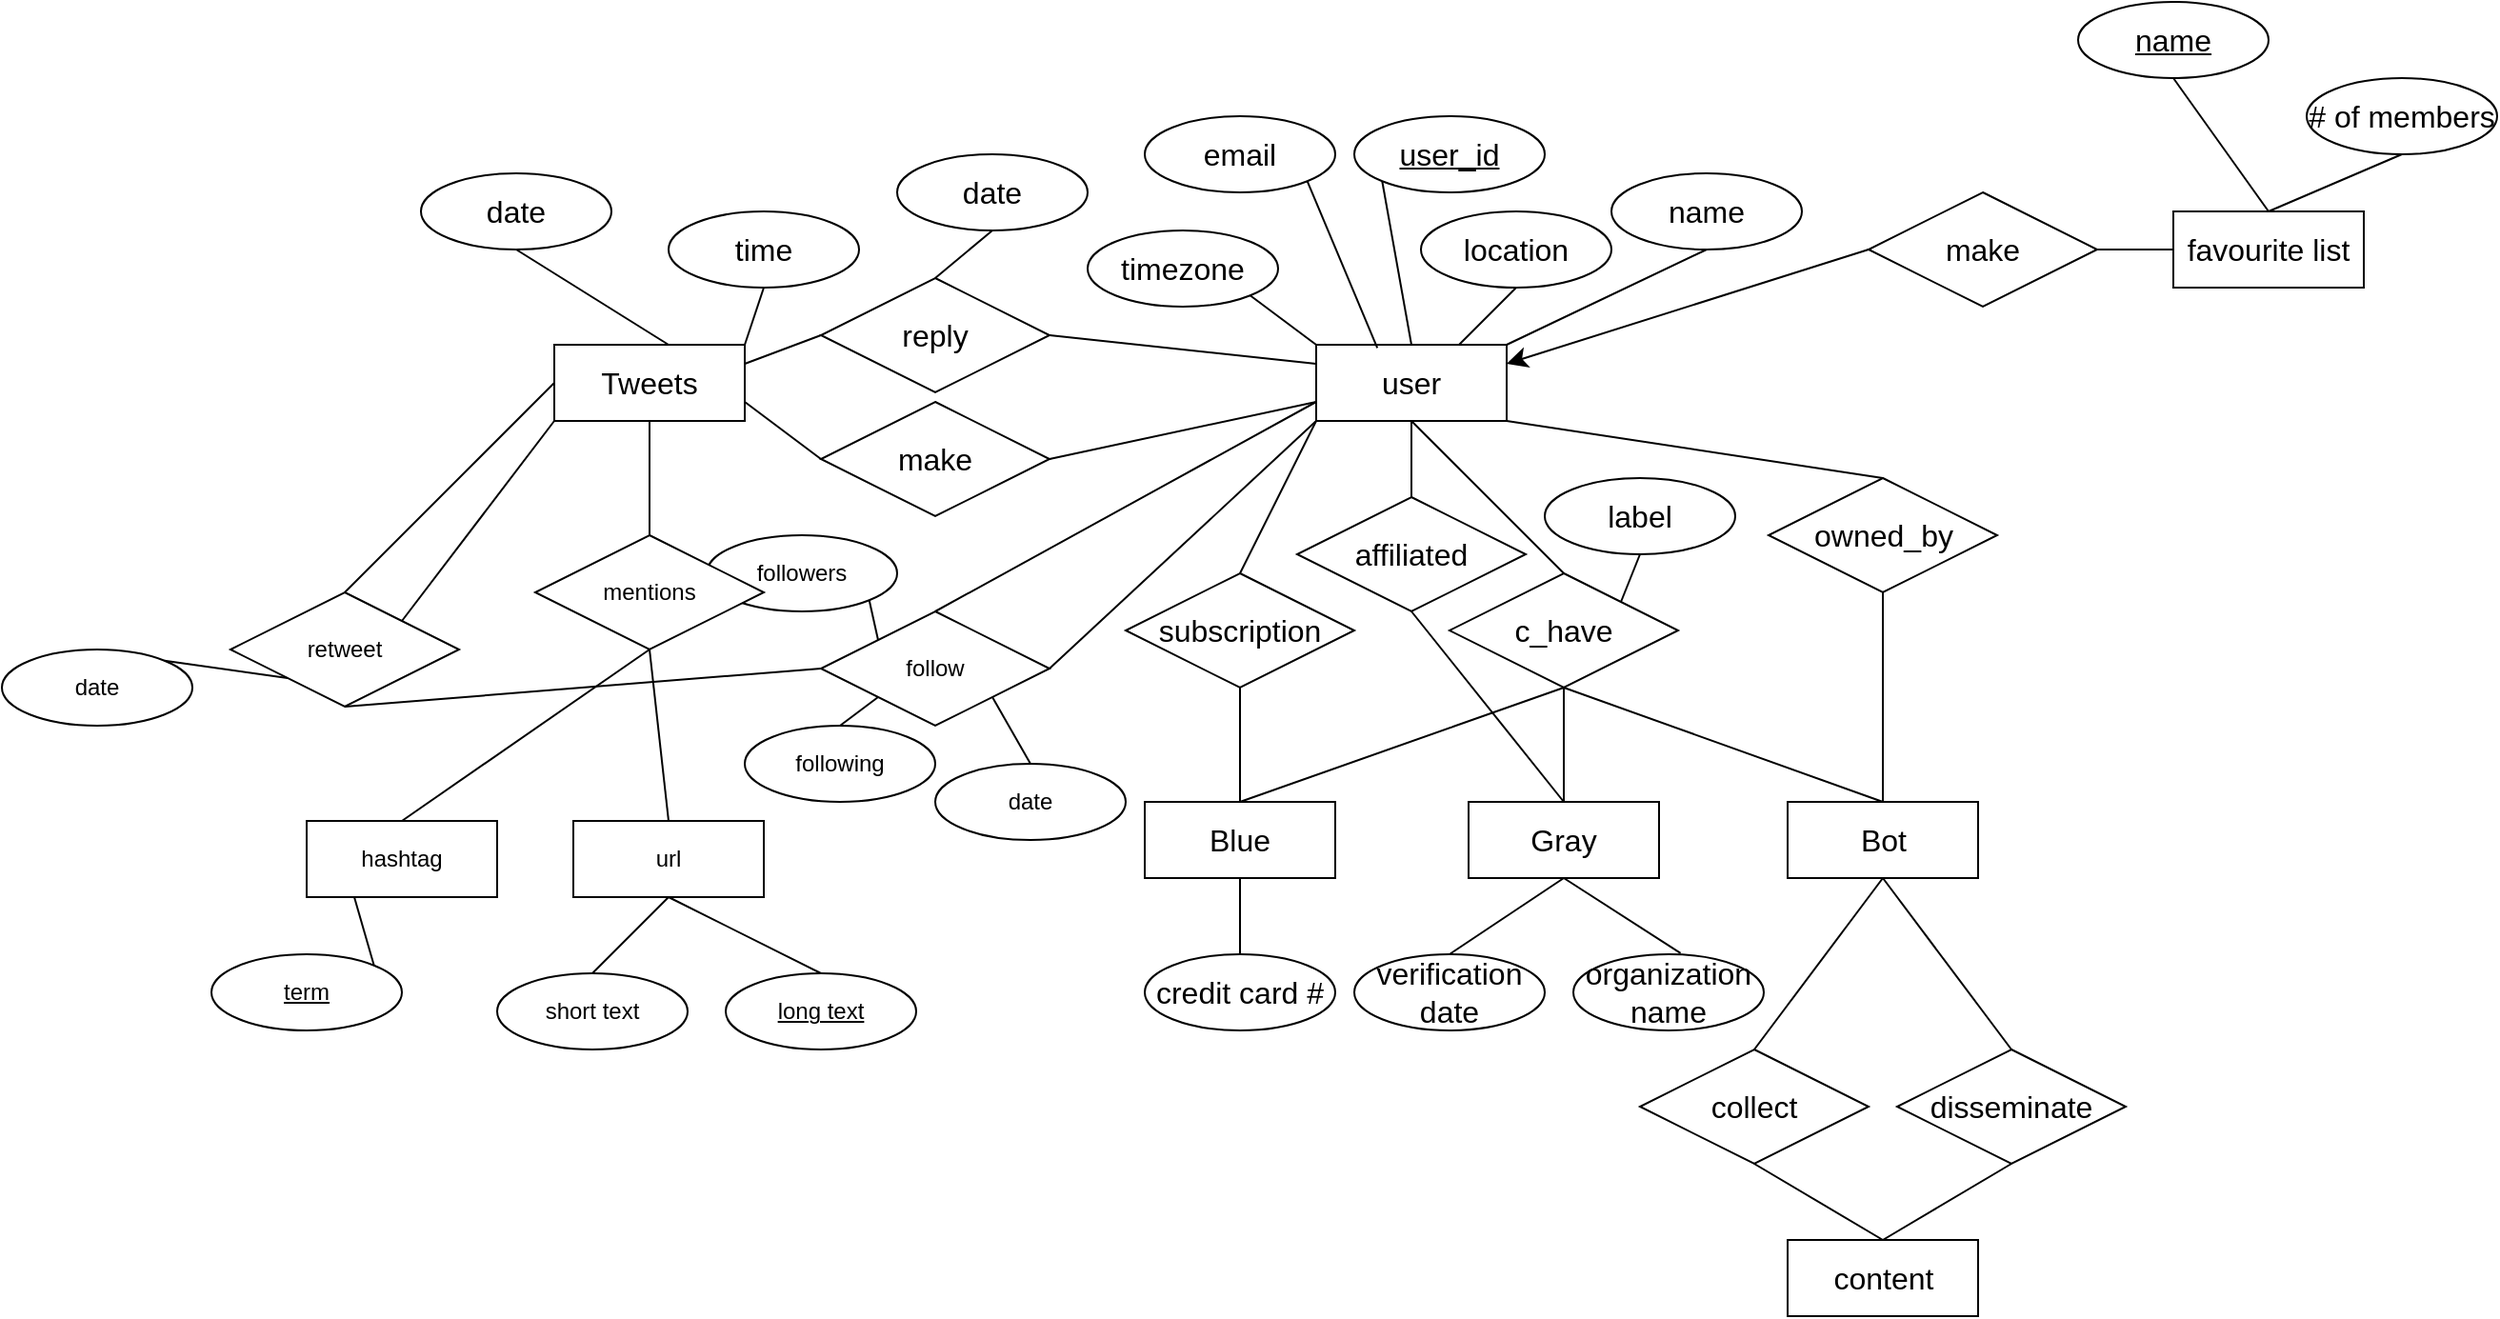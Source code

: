<mxfile version="21.7.5" type="github">
  <diagram name="Page-1" id="pDb4KdGSy0NqhrSkEqrz">
    <mxGraphModel dx="3984" dy="1980" grid="1" gridSize="10" guides="1" tooltips="1" connect="1" arrows="1" fold="1" page="1" pageScale="1" pageWidth="850" pageHeight="1100" math="0" shadow="0">
      <root>
        <mxCell id="0" />
        <mxCell id="1" parent="0" />
        <mxCell id="DwLo5q6sceBoBFdq7gC3-73" value="user" style="whiteSpace=wrap;html=1;align=center;fontSize=16;" parent="1" vertex="1">
          <mxGeometry x="-1500" y="-390" width="100" height="40" as="geometry" />
        </mxCell>
        <mxCell id="DwLo5q6sceBoBFdq7gC3-74" value="user_id" style="ellipse;whiteSpace=wrap;html=1;align=center;fontStyle=4;fontSize=16;" parent="1" vertex="1">
          <mxGeometry x="-1480" y="-510" width="100" height="40" as="geometry" />
        </mxCell>
        <mxCell id="DwLo5q6sceBoBFdq7gC3-78" value="name" style="ellipse;whiteSpace=wrap;html=1;align=center;fontSize=16;" parent="1" vertex="1">
          <mxGeometry x="-1345" y="-480" width="100" height="40" as="geometry" />
        </mxCell>
        <mxCell id="DwLo5q6sceBoBFdq7gC3-80" value="location" style="ellipse;whiteSpace=wrap;html=1;align=center;fontSize=16;" parent="1" vertex="1">
          <mxGeometry x="-1445" y="-460" width="100" height="40" as="geometry" />
        </mxCell>
        <mxCell id="DwLo5q6sceBoBFdq7gC3-82" value="email" style="ellipse;whiteSpace=wrap;html=1;align=center;fontSize=16;" parent="1" vertex="1">
          <mxGeometry x="-1590" y="-510" width="100" height="40" as="geometry" />
        </mxCell>
        <mxCell id="DwLo5q6sceBoBFdq7gC3-84" value="timezone" style="ellipse;whiteSpace=wrap;html=1;align=center;fontSize=16;" parent="1" vertex="1">
          <mxGeometry x="-1620" y="-450" width="100" height="40" as="geometry" />
        </mxCell>
        <mxCell id="DwLo5q6sceBoBFdq7gC3-87" value="" style="endArrow=none;html=1;rounded=0;fontSize=12;startSize=8;endSize=8;curved=1;exitX=1;exitY=1;exitDx=0;exitDy=0;entryX=0.321;entryY=0.041;entryDx=0;entryDy=0;entryPerimeter=0;" parent="1" source="DwLo5q6sceBoBFdq7gC3-82" target="DwLo5q6sceBoBFdq7gC3-73" edge="1">
          <mxGeometry width="50" height="50" relative="1" as="geometry">
            <mxPoint x="-1000" y="-590" as="sourcePoint" />
            <mxPoint x="-1470" y="-400" as="targetPoint" />
          </mxGeometry>
        </mxCell>
        <mxCell id="DwLo5q6sceBoBFdq7gC3-88" value="" style="endArrow=none;html=1;rounded=0;fontSize=12;startSize=8;endSize=8;curved=1;exitX=1;exitY=1;exitDx=0;exitDy=0;entryX=0;entryY=0;entryDx=0;entryDy=0;" parent="1" source="DwLo5q6sceBoBFdq7gC3-84" target="DwLo5q6sceBoBFdq7gC3-73" edge="1">
          <mxGeometry width="50" height="50" relative="1" as="geometry">
            <mxPoint x="-1080" y="-390" as="sourcePoint" />
            <mxPoint x="-1030" y="-440" as="targetPoint" />
          </mxGeometry>
        </mxCell>
        <mxCell id="DwLo5q6sceBoBFdq7gC3-89" value="" style="endArrow=none;html=1;rounded=0;fontSize=12;startSize=8;endSize=8;curved=1;exitX=0;exitY=1;exitDx=0;exitDy=0;entryX=0.5;entryY=0;entryDx=0;entryDy=0;" parent="1" source="DwLo5q6sceBoBFdq7gC3-74" target="DwLo5q6sceBoBFdq7gC3-73" edge="1">
          <mxGeometry width="50" height="50" relative="1" as="geometry">
            <mxPoint x="-1080" y="-390" as="sourcePoint" />
            <mxPoint x="-1030" y="-440" as="targetPoint" />
          </mxGeometry>
        </mxCell>
        <mxCell id="DwLo5q6sceBoBFdq7gC3-90" value="" style="endArrow=none;html=1;rounded=0;fontSize=12;startSize=8;endSize=8;curved=1;exitX=0.5;exitY=1;exitDx=0;exitDy=0;entryX=0.75;entryY=0;entryDx=0;entryDy=0;" parent="1" source="DwLo5q6sceBoBFdq7gC3-80" target="DwLo5q6sceBoBFdq7gC3-73" edge="1">
          <mxGeometry width="50" height="50" relative="1" as="geometry">
            <mxPoint x="-1080" y="-390" as="sourcePoint" />
            <mxPoint x="-1030" y="-440" as="targetPoint" />
          </mxGeometry>
        </mxCell>
        <mxCell id="DwLo5q6sceBoBFdq7gC3-91" value="" style="endArrow=none;html=1;rounded=0;fontSize=12;startSize=8;endSize=8;curved=1;exitX=0.5;exitY=1;exitDx=0;exitDy=0;entryX=1;entryY=0;entryDx=0;entryDy=0;" parent="1" source="DwLo5q6sceBoBFdq7gC3-78" target="DwLo5q6sceBoBFdq7gC3-73" edge="1">
          <mxGeometry width="50" height="50" relative="1" as="geometry">
            <mxPoint x="-1080" y="-390" as="sourcePoint" />
            <mxPoint x="-1030" y="-440" as="targetPoint" />
          </mxGeometry>
        </mxCell>
        <mxCell id="DwLo5q6sceBoBFdq7gC3-92" value="c_have" style="shape=rhombus;perimeter=rhombusPerimeter;whiteSpace=wrap;html=1;align=center;fontSize=16;" parent="1" vertex="1">
          <mxGeometry x="-1430" y="-270" width="120" height="60" as="geometry" />
        </mxCell>
        <mxCell id="DwLo5q6sceBoBFdq7gC3-94" value="" style="endArrow=none;html=1;rounded=0;fontSize=12;startSize=8;endSize=8;curved=1;exitX=0.5;exitY=1;exitDx=0;exitDy=0;entryX=0.5;entryY=0;entryDx=0;entryDy=0;" parent="1" source="DwLo5q6sceBoBFdq7gC3-73" target="DwLo5q6sceBoBFdq7gC3-92" edge="1">
          <mxGeometry width="50" height="50" relative="1" as="geometry">
            <mxPoint x="-1260" y="-430" as="sourcePoint" />
            <mxPoint x="-1450" y="-290" as="targetPoint" />
          </mxGeometry>
        </mxCell>
        <mxCell id="DwLo5q6sceBoBFdq7gC3-95" value="Gray" style="whiteSpace=wrap;html=1;align=center;fontSize=16;" parent="1" vertex="1">
          <mxGeometry x="-1420" y="-150" width="100" height="40" as="geometry" />
        </mxCell>
        <mxCell id="DwLo5q6sceBoBFdq7gC3-96" value="Bot" style="whiteSpace=wrap;html=1;align=center;fontSize=16;" parent="1" vertex="1">
          <mxGeometry x="-1252.5" y="-150" width="100" height="40" as="geometry" />
        </mxCell>
        <mxCell id="DwLo5q6sceBoBFdq7gC3-97" value="Blue" style="whiteSpace=wrap;html=1;align=center;fontSize=16;" parent="1" vertex="1">
          <mxGeometry x="-1590" y="-150" width="100" height="40" as="geometry" />
        </mxCell>
        <mxCell id="DwLo5q6sceBoBFdq7gC3-99" value="credit card #" style="ellipse;whiteSpace=wrap;html=1;align=center;fontSize=16;" parent="1" vertex="1">
          <mxGeometry x="-1590" y="-70" width="100" height="40" as="geometry" />
        </mxCell>
        <mxCell id="DwLo5q6sceBoBFdq7gC3-100" value="label&lt;br&gt;" style="ellipse;whiteSpace=wrap;html=1;align=center;fontSize=16;" parent="1" vertex="1">
          <mxGeometry x="-1380" y="-320" width="100" height="40" as="geometry" />
        </mxCell>
        <mxCell id="DwLo5q6sceBoBFdq7gC3-101" value="subscription&lt;br&gt;" style="shape=rhombus;perimeter=rhombusPerimeter;whiteSpace=wrap;html=1;align=center;fontSize=16;" parent="1" vertex="1">
          <mxGeometry x="-1600" y="-270" width="120" height="60" as="geometry" />
        </mxCell>
        <mxCell id="DwLo5q6sceBoBFdq7gC3-102" value="owned_by" style="shape=rhombus;perimeter=rhombusPerimeter;whiteSpace=wrap;html=1;align=center;fontSize=16;" parent="1" vertex="1">
          <mxGeometry x="-1262.5" y="-320" width="120" height="60" as="geometry" />
        </mxCell>
        <mxCell id="DwLo5q6sceBoBFdq7gC3-103" value="" style="endArrow=none;html=1;rounded=0;fontSize=12;startSize=8;endSize=8;curved=1;entryX=0;entryY=1;entryDx=0;entryDy=0;exitX=0.5;exitY=0;exitDx=0;exitDy=0;" parent="1" source="DwLo5q6sceBoBFdq7gC3-101" target="DwLo5q6sceBoBFdq7gC3-73" edge="1">
          <mxGeometry width="50" height="50" relative="1" as="geometry">
            <mxPoint x="-1400" y="-260" as="sourcePoint" />
            <mxPoint x="-1510" y="-350" as="targetPoint" />
          </mxGeometry>
        </mxCell>
        <mxCell id="DwLo5q6sceBoBFdq7gC3-104" value="" style="endArrow=none;html=1;rounded=0;fontSize=12;startSize=8;endSize=8;curved=1;entryX=1;entryY=1;entryDx=0;entryDy=0;exitX=0.5;exitY=0;exitDx=0;exitDy=0;" parent="1" source="DwLo5q6sceBoBFdq7gC3-102" target="DwLo5q6sceBoBFdq7gC3-73" edge="1">
          <mxGeometry width="50" height="50" relative="1" as="geometry">
            <mxPoint x="-1400" y="-260" as="sourcePoint" />
            <mxPoint x="-1350" y="-310" as="targetPoint" />
          </mxGeometry>
        </mxCell>
        <mxCell id="DwLo5q6sceBoBFdq7gC3-105" value="" style="endArrow=none;html=1;rounded=0;fontSize=12;startSize=8;endSize=8;curved=1;exitX=0.5;exitY=1;exitDx=0;exitDy=0;" parent="1" source="DwLo5q6sceBoBFdq7gC3-101" target="DwLo5q6sceBoBFdq7gC3-97" edge="1">
          <mxGeometry width="50" height="50" relative="1" as="geometry">
            <mxPoint x="-1400" y="-260" as="sourcePoint" />
            <mxPoint x="-1350" y="-310" as="targetPoint" />
          </mxGeometry>
        </mxCell>
        <mxCell id="DwLo5q6sceBoBFdq7gC3-106" value="" style="endArrow=none;html=1;rounded=0;fontSize=12;startSize=8;endSize=8;curved=1;entryX=0.5;entryY=1;entryDx=0;entryDy=0;exitX=0.5;exitY=0;exitDx=0;exitDy=0;" parent="1" source="DwLo5q6sceBoBFdq7gC3-97" target="DwLo5q6sceBoBFdq7gC3-92" edge="1">
          <mxGeometry width="50" height="50" relative="1" as="geometry">
            <mxPoint x="-1400" y="-260" as="sourcePoint" />
            <mxPoint x="-1350" y="-310" as="targetPoint" />
          </mxGeometry>
        </mxCell>
        <mxCell id="DwLo5q6sceBoBFdq7gC3-107" value="" style="endArrow=none;html=1;rounded=0;fontSize=12;startSize=8;endSize=8;curved=1;exitX=0.5;exitY=1;exitDx=0;exitDy=0;entryX=0.5;entryY=0;entryDx=0;entryDy=0;" parent="1" source="DwLo5q6sceBoBFdq7gC3-92" target="DwLo5q6sceBoBFdq7gC3-95" edge="1">
          <mxGeometry width="50" height="50" relative="1" as="geometry">
            <mxPoint x="-1400" y="-260" as="sourcePoint" />
            <mxPoint x="-1350" y="-310" as="targetPoint" />
          </mxGeometry>
        </mxCell>
        <mxCell id="DwLo5q6sceBoBFdq7gC3-108" value="" style="endArrow=none;html=1;rounded=0;fontSize=12;startSize=8;endSize=8;curved=1;exitX=0.5;exitY=0;exitDx=0;exitDy=0;entryX=0.5;entryY=1;entryDx=0;entryDy=0;" parent="1" source="DwLo5q6sceBoBFdq7gC3-96" target="DwLo5q6sceBoBFdq7gC3-92" edge="1">
          <mxGeometry width="50" height="50" relative="1" as="geometry">
            <mxPoint x="-1400" y="-260" as="sourcePoint" />
            <mxPoint x="-1450" y="-150" as="targetPoint" />
          </mxGeometry>
        </mxCell>
        <mxCell id="DwLo5q6sceBoBFdq7gC3-109" value="" style="endArrow=none;html=1;rounded=0;fontSize=12;startSize=8;endSize=8;curved=1;exitX=0.5;exitY=1;exitDx=0;exitDy=0;" parent="1" source="DwLo5q6sceBoBFdq7gC3-102" target="DwLo5q6sceBoBFdq7gC3-96" edge="1">
          <mxGeometry width="50" height="50" relative="1" as="geometry">
            <mxPoint x="-1400" y="-260" as="sourcePoint" />
            <mxPoint x="-1350" y="-310" as="targetPoint" />
          </mxGeometry>
        </mxCell>
        <mxCell id="DwLo5q6sceBoBFdq7gC3-110" value="" style="endArrow=none;html=1;rounded=0;fontSize=12;startSize=8;endSize=8;curved=1;exitX=0.5;exitY=0;exitDx=0;exitDy=0;entryX=0.5;entryY=1;entryDx=0;entryDy=0;" parent="1" source="DwLo5q6sceBoBFdq7gC3-99" target="DwLo5q6sceBoBFdq7gC3-97" edge="1">
          <mxGeometry width="50" height="50" relative="1" as="geometry">
            <mxPoint x="-1240" y="-100" as="sourcePoint" />
            <mxPoint x="-1620" y="-110" as="targetPoint" />
          </mxGeometry>
        </mxCell>
        <mxCell id="DwLo5q6sceBoBFdq7gC3-111" value="" style="endArrow=none;html=1;rounded=0;fontSize=12;startSize=8;endSize=8;curved=1;exitX=0.5;exitY=1;exitDx=0;exitDy=0;entryX=0.5;entryY=0;entryDx=0;entryDy=0;" parent="1" source="DwLo5q6sceBoBFdq7gC3-95" target="DwLo5q6sceBoBFdq7gC3-112" edge="1">
          <mxGeometry width="50" height="50" relative="1" as="geometry">
            <mxPoint x="-1240" y="-100" as="sourcePoint" />
            <mxPoint x="-1190" y="-150" as="targetPoint" />
          </mxGeometry>
        </mxCell>
        <mxCell id="DwLo5q6sceBoBFdq7gC3-112" value="verification date" style="ellipse;whiteSpace=wrap;html=1;align=center;fontSize=16;" parent="1" vertex="1">
          <mxGeometry x="-1480" y="-70" width="100" height="40" as="geometry" />
        </mxCell>
        <mxCell id="DwLo5q6sceBoBFdq7gC3-113" value="" style="endArrow=none;html=1;rounded=0;fontSize=12;startSize=8;endSize=8;curved=1;exitX=0.5;exitY=1;exitDx=0;exitDy=0;entryX=1;entryY=0;entryDx=0;entryDy=0;" parent="1" source="DwLo5q6sceBoBFdq7gC3-100" target="DwLo5q6sceBoBFdq7gC3-92" edge="1">
          <mxGeometry width="50" height="50" relative="1" as="geometry">
            <mxPoint x="-1180" y="-270" as="sourcePoint" />
            <mxPoint x="-1130" y="-320" as="targetPoint" />
          </mxGeometry>
        </mxCell>
        <mxCell id="DwLo5q6sceBoBFdq7gC3-114" value="affiliated" style="shape=rhombus;perimeter=rhombusPerimeter;whiteSpace=wrap;html=1;align=center;fontSize=16;" parent="1" vertex="1">
          <mxGeometry x="-1510" y="-310" width="120" height="60" as="geometry" />
        </mxCell>
        <mxCell id="DwLo5q6sceBoBFdq7gC3-115" value="" style="endArrow=none;html=1;rounded=0;fontSize=12;startSize=8;endSize=8;curved=1;entryX=0.5;entryY=1;entryDx=0;entryDy=0;exitX=0.5;exitY=0;exitDx=0;exitDy=0;" parent="1" source="DwLo5q6sceBoBFdq7gC3-114" target="DwLo5q6sceBoBFdq7gC3-73" edge="1">
          <mxGeometry width="50" height="50" relative="1" as="geometry">
            <mxPoint x="-1480" y="-290" as="sourcePoint" />
            <mxPoint x="-1430" y="-340" as="targetPoint" />
          </mxGeometry>
        </mxCell>
        <mxCell id="DwLo5q6sceBoBFdq7gC3-116" value="" style="endArrow=none;html=1;rounded=0;fontSize=12;startSize=8;endSize=8;curved=1;exitX=0.5;exitY=1;exitDx=0;exitDy=0;entryX=0.5;entryY=0;entryDx=0;entryDy=0;" parent="1" source="DwLo5q6sceBoBFdq7gC3-114" target="DwLo5q6sceBoBFdq7gC3-95" edge="1">
          <mxGeometry width="50" height="50" relative="1" as="geometry">
            <mxPoint x="-1480" y="-290" as="sourcePoint" />
            <mxPoint x="-1430" y="-340" as="targetPoint" />
          </mxGeometry>
        </mxCell>
        <mxCell id="DwLo5q6sceBoBFdq7gC3-118" value="organization name" style="ellipse;whiteSpace=wrap;html=1;align=center;fontSize=16;" parent="1" vertex="1">
          <mxGeometry x="-1365" y="-70" width="100" height="40" as="geometry" />
        </mxCell>
        <mxCell id="DwLo5q6sceBoBFdq7gC3-119" value="" style="endArrow=none;html=1;rounded=0;fontSize=12;startSize=8;endSize=8;curved=1;exitX=0.5;exitY=1;exitDx=0;exitDy=0;entryX=0.563;entryY=-0.013;entryDx=0;entryDy=0;entryPerimeter=0;" parent="1" source="DwLo5q6sceBoBFdq7gC3-95" target="DwLo5q6sceBoBFdq7gC3-118" edge="1">
          <mxGeometry width="50" height="50" relative="1" as="geometry">
            <mxPoint x="-1480" y="-290" as="sourcePoint" />
            <mxPoint x="-1430" y="-340" as="targetPoint" />
          </mxGeometry>
        </mxCell>
        <mxCell id="DwLo5q6sceBoBFdq7gC3-127" style="edgeStyle=none;curved=1;rounded=0;orthogonalLoop=1;jettySize=auto;html=1;exitX=0;exitY=0.5;exitDx=0;exitDy=0;entryX=1;entryY=0.25;entryDx=0;entryDy=0;fontSize=12;startSize=8;endSize=8;" parent="1" source="DwLo5q6sceBoBFdq7gC3-120" target="DwLo5q6sceBoBFdq7gC3-73" edge="1">
          <mxGeometry relative="1" as="geometry" />
        </mxCell>
        <mxCell id="DwLo5q6sceBoBFdq7gC3-120" value="make" style="shape=rhombus;perimeter=rhombusPerimeter;whiteSpace=wrap;html=1;align=center;fontSize=16;" parent="1" vertex="1">
          <mxGeometry x="-1210" y="-470" width="120" height="60" as="geometry" />
        </mxCell>
        <mxCell id="DwLo5q6sceBoBFdq7gC3-121" value="favourite list" style="whiteSpace=wrap;html=1;align=center;fontSize=16;" parent="1" vertex="1">
          <mxGeometry x="-1050" y="-460" width="100" height="40" as="geometry" />
        </mxCell>
        <mxCell id="DwLo5q6sceBoBFdq7gC3-124" value="name" style="ellipse;whiteSpace=wrap;html=1;align=center;fontStyle=4;fontSize=16;" parent="1" vertex="1">
          <mxGeometry x="-1100" y="-570" width="100" height="40" as="geometry" />
        </mxCell>
        <mxCell id="DwLo5q6sceBoBFdq7gC3-125" value="" style="endArrow=none;html=1;rounded=0;fontSize=12;startSize=8;endSize=8;curved=1;entryX=0.5;entryY=1;entryDx=0;entryDy=0;exitX=0.5;exitY=0;exitDx=0;exitDy=0;" parent="1" source="DwLo5q6sceBoBFdq7gC3-121" target="DwLo5q6sceBoBFdq7gC3-124" edge="1">
          <mxGeometry width="50" height="50" relative="1" as="geometry">
            <mxPoint x="-1010" y="-440" as="sourcePoint" />
            <mxPoint x="-1070" y="-350" as="targetPoint" />
          </mxGeometry>
        </mxCell>
        <mxCell id="DwLo5q6sceBoBFdq7gC3-126" value="" style="endArrow=none;html=1;rounded=0;fontSize=12;startSize=8;endSize=8;curved=1;exitX=1;exitY=0.5;exitDx=0;exitDy=0;entryX=0;entryY=0.5;entryDx=0;entryDy=0;" parent="1" source="DwLo5q6sceBoBFdq7gC3-120" target="DwLo5q6sceBoBFdq7gC3-121" edge="1">
          <mxGeometry width="50" height="50" relative="1" as="geometry">
            <mxPoint x="-1120" y="-300" as="sourcePoint" />
            <mxPoint x="-1070" y="-350" as="targetPoint" />
          </mxGeometry>
        </mxCell>
        <mxCell id="DwLo5q6sceBoBFdq7gC3-128" value="content" style="whiteSpace=wrap;html=1;align=center;fontSize=16;" parent="1" vertex="1">
          <mxGeometry x="-1252.5" y="80" width="100" height="40" as="geometry" />
        </mxCell>
        <mxCell id="DwLo5q6sceBoBFdq7gC3-129" value="collect" style="shape=rhombus;perimeter=rhombusPerimeter;whiteSpace=wrap;html=1;align=center;fontSize=16;" parent="1" vertex="1">
          <mxGeometry x="-1330" y="-20" width="120" height="60" as="geometry" />
        </mxCell>
        <mxCell id="DwLo5q6sceBoBFdq7gC3-130" value="disseminate&lt;br&gt;" style="shape=rhombus;perimeter=rhombusPerimeter;whiteSpace=wrap;html=1;align=center;fontSize=16;" parent="1" vertex="1">
          <mxGeometry x="-1195" y="-20" width="120" height="60" as="geometry" />
        </mxCell>
        <mxCell id="DwLo5q6sceBoBFdq7gC3-131" value="" style="endArrow=none;html=1;rounded=0;fontSize=12;startSize=8;endSize=8;curved=1;entryX=0.5;entryY=1;entryDx=0;entryDy=0;exitX=0.5;exitY=0;exitDx=0;exitDy=0;" parent="1" source="DwLo5q6sceBoBFdq7gC3-129" target="DwLo5q6sceBoBFdq7gC3-96" edge="1">
          <mxGeometry width="50" height="50" relative="1" as="geometry">
            <mxPoint x="-1340" y="-90" as="sourcePoint" />
            <mxPoint x="-1290" y="-140" as="targetPoint" />
          </mxGeometry>
        </mxCell>
        <mxCell id="DwLo5q6sceBoBFdq7gC3-132" value="" style="endArrow=none;html=1;rounded=0;fontSize=12;startSize=8;endSize=8;curved=1;exitX=0.5;exitY=0;exitDx=0;exitDy=0;entryX=0.5;entryY=1;entryDx=0;entryDy=0;" parent="1" source="DwLo5q6sceBoBFdq7gC3-130" target="DwLo5q6sceBoBFdq7gC3-96" edge="1">
          <mxGeometry width="50" height="50" relative="1" as="geometry">
            <mxPoint x="-1340" y="-90" as="sourcePoint" />
            <mxPoint x="-1280" y="-120" as="targetPoint" />
          </mxGeometry>
        </mxCell>
        <mxCell id="DwLo5q6sceBoBFdq7gC3-133" value="" style="endArrow=none;html=1;rounded=0;fontSize=12;startSize=8;endSize=8;curved=1;exitX=0.5;exitY=1;exitDx=0;exitDy=0;entryX=0.5;entryY=0;entryDx=0;entryDy=0;" parent="1" source="DwLo5q6sceBoBFdq7gC3-129" target="DwLo5q6sceBoBFdq7gC3-128" edge="1">
          <mxGeometry width="50" height="50" relative="1" as="geometry">
            <mxPoint x="-1345" y="40.0" as="sourcePoint" />
            <mxPoint x="-1261.04" y="51.14" as="targetPoint" />
          </mxGeometry>
        </mxCell>
        <mxCell id="DwLo5q6sceBoBFdq7gC3-134" value="" style="endArrow=none;html=1;rounded=0;fontSize=12;startSize=8;endSize=8;curved=1;entryX=0.5;entryY=1;entryDx=0;entryDy=0;exitX=0.5;exitY=0;exitDx=0;exitDy=0;" parent="1" source="DwLo5q6sceBoBFdq7gC3-128" target="DwLo5q6sceBoBFdq7gC3-130" edge="1">
          <mxGeometry width="50" height="50" relative="1" as="geometry">
            <mxPoint x="-1330" y="40" as="sourcePoint" />
            <mxPoint x="-1280" y="-10" as="targetPoint" />
          </mxGeometry>
        </mxCell>
        <mxCell id="DwLo5q6sceBoBFdq7gC3-135" value="# of members" style="ellipse;whiteSpace=wrap;html=1;align=center;fontSize=16;" parent="1" vertex="1">
          <mxGeometry x="-980" y="-530" width="100" height="40" as="geometry" />
        </mxCell>
        <mxCell id="DwLo5q6sceBoBFdq7gC3-136" value="" style="endArrow=none;html=1;rounded=0;fontSize=12;startSize=8;endSize=8;curved=1;exitX=0.5;exitY=0;exitDx=0;exitDy=0;entryX=0.5;entryY=1;entryDx=0;entryDy=0;" parent="1" source="DwLo5q6sceBoBFdq7gC3-121" target="DwLo5q6sceBoBFdq7gC3-135" edge="1">
          <mxGeometry width="50" height="50" relative="1" as="geometry">
            <mxPoint x="-940" y="-160" as="sourcePoint" />
            <mxPoint x="-890" y="-210" as="targetPoint" />
          </mxGeometry>
        </mxCell>
        <mxCell id="DwLo5q6sceBoBFdq7gC3-139" value="Tweets" style="whiteSpace=wrap;html=1;align=center;fontSize=16;" parent="1" vertex="1">
          <mxGeometry x="-1900" y="-390" width="100" height="40" as="geometry" />
        </mxCell>
        <mxCell id="DwLo5q6sceBoBFdq7gC3-142" value="reply" style="shape=rhombus;perimeter=rhombusPerimeter;whiteSpace=wrap;html=1;align=center;fontSize=16;" parent="1" vertex="1">
          <mxGeometry x="-1760" y="-425" width="120" height="60" as="geometry" />
        </mxCell>
        <mxCell id="DwLo5q6sceBoBFdq7gC3-143" value="make" style="shape=rhombus;perimeter=rhombusPerimeter;whiteSpace=wrap;html=1;align=center;fontSize=16;" parent="1" vertex="1">
          <mxGeometry x="-1760" y="-360" width="120" height="60" as="geometry" />
        </mxCell>
        <mxCell id="DwLo5q6sceBoBFdq7gC3-144" value="" style="endArrow=none;html=1;rounded=0;fontSize=12;startSize=8;endSize=8;curved=1;exitX=1;exitY=0.5;exitDx=0;exitDy=0;entryX=0;entryY=0.25;entryDx=0;entryDy=0;" parent="1" source="DwLo5q6sceBoBFdq7gC3-142" target="DwLo5q6sceBoBFdq7gC3-73" edge="1">
          <mxGeometry width="50" height="50" relative="1" as="geometry">
            <mxPoint x="-1600" y="-370" as="sourcePoint" />
            <mxPoint x="-1430" y="-330" as="targetPoint" />
          </mxGeometry>
        </mxCell>
        <mxCell id="DwLo5q6sceBoBFdq7gC3-145" value="" style="endArrow=none;html=1;rounded=0;fontSize=12;startSize=8;endSize=8;curved=1;exitX=1;exitY=0.5;exitDx=0;exitDy=0;" parent="1" source="DwLo5q6sceBoBFdq7gC3-143" edge="1">
          <mxGeometry width="50" height="50" relative="1" as="geometry">
            <mxPoint x="-1480" y="-280" as="sourcePoint" />
            <mxPoint x="-1500" y="-360" as="targetPoint" />
          </mxGeometry>
        </mxCell>
        <mxCell id="DwLo5q6sceBoBFdq7gC3-146" value="" style="endArrow=none;html=1;rounded=0;fontSize=12;startSize=8;endSize=8;curved=1;exitX=0;exitY=0.5;exitDx=0;exitDy=0;entryX=1;entryY=0.75;entryDx=0;entryDy=0;" parent="1" source="DwLo5q6sceBoBFdq7gC3-143" target="DwLo5q6sceBoBFdq7gC3-139" edge="1">
          <mxGeometry width="50" height="50" relative="1" as="geometry">
            <mxPoint x="-1480" y="-280" as="sourcePoint" />
            <mxPoint x="-1430" y="-330" as="targetPoint" />
          </mxGeometry>
        </mxCell>
        <mxCell id="DwLo5q6sceBoBFdq7gC3-147" value="" style="endArrow=none;html=1;rounded=0;fontSize=12;startSize=8;endSize=8;curved=1;exitX=0;exitY=0.5;exitDx=0;exitDy=0;entryX=1;entryY=0.25;entryDx=0;entryDy=0;" parent="1" source="DwLo5q6sceBoBFdq7gC3-142" target="DwLo5q6sceBoBFdq7gC3-139" edge="1">
          <mxGeometry width="50" height="50" relative="1" as="geometry">
            <mxPoint x="-1480" y="-280" as="sourcePoint" />
            <mxPoint x="-1430" y="-330" as="targetPoint" />
          </mxGeometry>
        </mxCell>
        <mxCell id="DwLo5q6sceBoBFdq7gC3-151" value="date" style="ellipse;whiteSpace=wrap;html=1;align=center;fontSize=16;" parent="1" vertex="1">
          <mxGeometry x="-1970" y="-480" width="100" height="40" as="geometry" />
        </mxCell>
        <mxCell id="DwLo5q6sceBoBFdq7gC3-152" value="time" style="ellipse;whiteSpace=wrap;html=1;align=center;fontSize=16;" parent="1" vertex="1">
          <mxGeometry x="-1840" y="-460" width="100" height="40" as="geometry" />
        </mxCell>
        <mxCell id="DwLo5q6sceBoBFdq7gC3-153" value="date" style="ellipse;whiteSpace=wrap;html=1;align=center;fontSize=16;" parent="1" vertex="1">
          <mxGeometry x="-1720" y="-490" width="100" height="40" as="geometry" />
        </mxCell>
        <mxCell id="DwLo5q6sceBoBFdq7gC3-154" value="" style="endArrow=none;html=1;rounded=0;fontSize=12;startSize=8;endSize=8;curved=1;exitX=0.5;exitY=0;exitDx=0;exitDy=0;entryX=0.5;entryY=1;entryDx=0;entryDy=0;" parent="1" source="DwLo5q6sceBoBFdq7gC3-142" target="DwLo5q6sceBoBFdq7gC3-153" edge="1">
          <mxGeometry width="50" height="50" relative="1" as="geometry">
            <mxPoint x="-1460" y="-270" as="sourcePoint" />
            <mxPoint x="-1410" y="-320" as="targetPoint" />
          </mxGeometry>
        </mxCell>
        <mxCell id="W3WMyxUv6TpNBprFOwlG-5" value="" style="endArrow=none;html=1;rounded=0;entryX=1;entryY=0;entryDx=0;entryDy=0;" parent="1" target="DwLo5q6sceBoBFdq7gC3-139" edge="1">
          <mxGeometry width="50" height="50" relative="1" as="geometry">
            <mxPoint x="-1790" y="-420" as="sourcePoint" />
            <mxPoint x="-1630" y="-340" as="targetPoint" />
          </mxGeometry>
        </mxCell>
        <mxCell id="W3WMyxUv6TpNBprFOwlG-6" value="" style="endArrow=none;html=1;rounded=0;entryX=0.5;entryY=1;entryDx=0;entryDy=0;" parent="1" target="DwLo5q6sceBoBFdq7gC3-151" edge="1">
          <mxGeometry width="50" height="50" relative="1" as="geometry">
            <mxPoint x="-1840" y="-390" as="sourcePoint" />
            <mxPoint x="-1630" y="-340" as="targetPoint" />
          </mxGeometry>
        </mxCell>
        <mxCell id="W3WMyxUv6TpNBprFOwlG-8" value="retweet" style="shape=rhombus;perimeter=rhombusPerimeter;whiteSpace=wrap;html=1;align=center;" parent="1" vertex="1">
          <mxGeometry x="-2070" y="-260" width="120" height="60" as="geometry" />
        </mxCell>
        <mxCell id="W3WMyxUv6TpNBprFOwlG-9" value="" style="endArrow=none;html=1;rounded=0;entryX=0;entryY=1;entryDx=0;entryDy=0;exitX=1;exitY=0;exitDx=0;exitDy=0;" parent="1" source="W3WMyxUv6TpNBprFOwlG-8" target="DwLo5q6sceBoBFdq7gC3-139" edge="1">
          <mxGeometry width="50" height="50" relative="1" as="geometry">
            <mxPoint x="-1980" y="-240" as="sourcePoint" />
            <mxPoint x="-1630" y="-340" as="targetPoint" />
          </mxGeometry>
        </mxCell>
        <mxCell id="W3WMyxUv6TpNBprFOwlG-10" value="" style="endArrow=none;html=1;rounded=0;exitX=0.5;exitY=0;exitDx=0;exitDy=0;" parent="1" source="W3WMyxUv6TpNBprFOwlG-8" edge="1">
          <mxGeometry width="50" height="50" relative="1" as="geometry">
            <mxPoint x="-1680" y="-290" as="sourcePoint" />
            <mxPoint x="-1900" y="-370" as="targetPoint" />
          </mxGeometry>
        </mxCell>
        <mxCell id="W3WMyxUv6TpNBprFOwlG-12" value="date" style="ellipse;whiteSpace=wrap;html=1;align=center;" parent="1" vertex="1">
          <mxGeometry x="-2190" y="-230" width="100" height="40" as="geometry" />
        </mxCell>
        <mxCell id="W3WMyxUv6TpNBprFOwlG-13" value="" style="endArrow=none;html=1;rounded=0;exitX=0;exitY=1;exitDx=0;exitDy=0;entryX=1;entryY=0;entryDx=0;entryDy=0;" parent="1" source="W3WMyxUv6TpNBprFOwlG-8" target="W3WMyxUv6TpNBprFOwlG-12" edge="1">
          <mxGeometry width="50" height="50" relative="1" as="geometry">
            <mxPoint x="-1680" y="-290" as="sourcePoint" />
            <mxPoint x="-1630" y="-340" as="targetPoint" />
          </mxGeometry>
        </mxCell>
        <mxCell id="W3WMyxUv6TpNBprFOwlG-16" value="" style="endArrow=none;html=1;rounded=0;exitX=0.5;exitY=1;exitDx=0;exitDy=0;entryX=1;entryY=0.5;entryDx=0;entryDy=0;" parent="1" source="DwLo5q6sceBoBFdq7gC3-139" edge="1">
          <mxGeometry width="50" height="50" relative="1" as="geometry">
            <mxPoint x="-1680" y="-290" as="sourcePoint" />
            <mxPoint x="-1850" y="-290" as="targetPoint" />
          </mxGeometry>
        </mxCell>
        <mxCell id="W3WMyxUv6TpNBprFOwlG-17" value="hashtag" style="whiteSpace=wrap;html=1;align=center;" parent="1" vertex="1">
          <mxGeometry x="-2030" y="-140" width="100" height="40" as="geometry" />
        </mxCell>
        <mxCell id="W3WMyxUv6TpNBprFOwlG-18" value="url" style="whiteSpace=wrap;html=1;align=center;" parent="1" vertex="1">
          <mxGeometry x="-1890" y="-140" width="100" height="40" as="geometry" />
        </mxCell>
        <mxCell id="W3WMyxUv6TpNBprFOwlG-19" value="" style="endArrow=none;html=1;rounded=0;exitX=0;exitY=0.5;exitDx=0;exitDy=0;entryX=0.5;entryY=0;entryDx=0;entryDy=0;" parent="1" target="W3WMyxUv6TpNBprFOwlG-17" edge="1">
          <mxGeometry width="50" height="50" relative="1" as="geometry">
            <mxPoint x="-1850" y="-230" as="sourcePoint" />
            <mxPoint x="-1630" y="-50" as="targetPoint" />
          </mxGeometry>
        </mxCell>
        <mxCell id="W3WMyxUv6TpNBprFOwlG-20" value="" style="endArrow=none;html=1;rounded=0;exitX=0;exitY=0.5;exitDx=0;exitDy=0;entryX=0.5;entryY=0;entryDx=0;entryDy=0;" parent="1" target="W3WMyxUv6TpNBprFOwlG-18" edge="1">
          <mxGeometry width="50" height="50" relative="1" as="geometry">
            <mxPoint x="-1850" y="-230" as="sourcePoint" />
            <mxPoint x="-1630" y="-50" as="targetPoint" />
          </mxGeometry>
        </mxCell>
        <mxCell id="W3WMyxUv6TpNBprFOwlG-22" value="term" style="ellipse;whiteSpace=wrap;html=1;align=center;fontStyle=4;" parent="1" vertex="1">
          <mxGeometry x="-2080" y="-70" width="100" height="40" as="geometry" />
        </mxCell>
        <mxCell id="W3WMyxUv6TpNBprFOwlG-24" value="" style="endArrow=none;html=1;rounded=0;exitX=0.25;exitY=1;exitDx=0;exitDy=0;entryX=1;entryY=0;entryDx=0;entryDy=0;" parent="1" source="W3WMyxUv6TpNBprFOwlG-17" target="W3WMyxUv6TpNBprFOwlG-22" edge="1">
          <mxGeometry width="50" height="50" relative="1" as="geometry">
            <mxPoint x="-1680" as="sourcePoint" />
            <mxPoint x="-1630" y="-50" as="targetPoint" />
          </mxGeometry>
        </mxCell>
        <mxCell id="W3WMyxUv6TpNBprFOwlG-25" value="short text" style="ellipse;whiteSpace=wrap;html=1;align=center;" parent="1" vertex="1">
          <mxGeometry x="-1930" y="-60" width="100" height="40" as="geometry" />
        </mxCell>
        <mxCell id="W3WMyxUv6TpNBprFOwlG-26" value="&lt;u&gt;long text&lt;/u&gt;" style="ellipse;whiteSpace=wrap;html=1;align=center;" parent="1" vertex="1">
          <mxGeometry x="-1810" y="-60" width="100" height="40" as="geometry" />
        </mxCell>
        <mxCell id="W3WMyxUv6TpNBprFOwlG-27" value="" style="endArrow=none;html=1;rounded=0;exitX=0.5;exitY=1;exitDx=0;exitDy=0;entryX=0.5;entryY=0;entryDx=0;entryDy=0;" parent="1" source="W3WMyxUv6TpNBprFOwlG-18" target="W3WMyxUv6TpNBprFOwlG-25" edge="1">
          <mxGeometry width="50" height="50" relative="1" as="geometry">
            <mxPoint x="-1680" as="sourcePoint" />
            <mxPoint x="-1630" y="-50" as="targetPoint" />
          </mxGeometry>
        </mxCell>
        <mxCell id="W3WMyxUv6TpNBprFOwlG-28" value="" style="endArrow=none;html=1;rounded=0;exitX=0.5;exitY=1;exitDx=0;exitDy=0;entryX=0.5;entryY=0;entryDx=0;entryDy=0;" parent="1" source="W3WMyxUv6TpNBprFOwlG-18" target="W3WMyxUv6TpNBprFOwlG-26" edge="1">
          <mxGeometry width="50" height="50" relative="1" as="geometry">
            <mxPoint x="-1680" as="sourcePoint" />
            <mxPoint x="-1630" y="-50" as="targetPoint" />
          </mxGeometry>
        </mxCell>
        <mxCell id="W3WMyxUv6TpNBprFOwlG-29" value="follow" style="shape=rhombus;perimeter=rhombusPerimeter;whiteSpace=wrap;html=1;align=center;" parent="1" vertex="1">
          <mxGeometry x="-1760" y="-250" width="120" height="60" as="geometry" />
        </mxCell>
        <mxCell id="W3WMyxUv6TpNBprFOwlG-30" value="" style="endArrow=none;html=1;rounded=0;entryX=0.5;entryY=0;entryDx=0;entryDy=0;" parent="1" target="W3WMyxUv6TpNBprFOwlG-29" edge="1">
          <mxGeometry width="50" height="50" relative="1" as="geometry">
            <mxPoint x="-1500" y="-360" as="sourcePoint" />
            <mxPoint x="-1530" y="-210" as="targetPoint" />
          </mxGeometry>
        </mxCell>
        <mxCell id="W3WMyxUv6TpNBprFOwlG-31" value="" style="endArrow=none;html=1;rounded=0;entryX=0;entryY=1;entryDx=0;entryDy=0;exitX=1;exitY=0.5;exitDx=0;exitDy=0;" parent="1" source="W3WMyxUv6TpNBprFOwlG-29" target="DwLo5q6sceBoBFdq7gC3-73" edge="1">
          <mxGeometry width="50" height="50" relative="1" as="geometry">
            <mxPoint x="-1580" y="-160" as="sourcePoint" />
            <mxPoint x="-1530" y="-210" as="targetPoint" />
          </mxGeometry>
        </mxCell>
        <mxCell id="W3WMyxUv6TpNBprFOwlG-32" value="" style="endArrow=none;html=1;rounded=0;exitX=0.5;exitY=1;exitDx=0;exitDy=0;entryX=0;entryY=0.5;entryDx=0;entryDy=0;" parent="1" source="W3WMyxUv6TpNBprFOwlG-8" target="W3WMyxUv6TpNBprFOwlG-29" edge="1">
          <mxGeometry width="50" height="50" relative="1" as="geometry">
            <mxPoint x="-1580" y="-160" as="sourcePoint" />
            <mxPoint x="-1530" y="-210" as="targetPoint" />
          </mxGeometry>
        </mxCell>
        <mxCell id="W3WMyxUv6TpNBprFOwlG-33" value="date" style="ellipse;whiteSpace=wrap;html=1;align=center;" parent="1" vertex="1">
          <mxGeometry x="-1700" y="-170" width="100" height="40" as="geometry" />
        </mxCell>
        <mxCell id="W3WMyxUv6TpNBprFOwlG-34" value="" style="endArrow=none;html=1;rounded=0;exitX=1;exitY=1;exitDx=0;exitDy=0;entryX=0.5;entryY=0;entryDx=0;entryDy=0;" parent="1" source="W3WMyxUv6TpNBprFOwlG-29" target="W3WMyxUv6TpNBprFOwlG-33" edge="1">
          <mxGeometry width="50" height="50" relative="1" as="geometry">
            <mxPoint x="-1580" y="-160" as="sourcePoint" />
            <mxPoint x="-1530" y="-210" as="targetPoint" />
          </mxGeometry>
        </mxCell>
        <mxCell id="W3WMyxUv6TpNBprFOwlG-35" value="followers" style="ellipse;whiteSpace=wrap;html=1;align=center;" parent="1" vertex="1">
          <mxGeometry x="-1820" y="-290" width="100" height="40" as="geometry" />
        </mxCell>
        <mxCell id="W3WMyxUv6TpNBprFOwlG-37" value="following" style="ellipse;whiteSpace=wrap;html=1;align=center;" parent="1" vertex="1">
          <mxGeometry x="-1800" y="-190" width="100" height="40" as="geometry" />
        </mxCell>
        <mxCell id="W3WMyxUv6TpNBprFOwlG-38" value="" style="endArrow=none;html=1;rounded=0;exitX=1;exitY=1;exitDx=0;exitDy=0;entryX=0;entryY=0;entryDx=0;entryDy=0;" parent="1" source="W3WMyxUv6TpNBprFOwlG-35" target="W3WMyxUv6TpNBprFOwlG-29" edge="1">
          <mxGeometry width="50" height="50" relative="1" as="geometry">
            <mxPoint x="-1500" y="-160" as="sourcePoint" />
            <mxPoint x="-1450" y="-210" as="targetPoint" />
          </mxGeometry>
        </mxCell>
        <mxCell id="W3WMyxUv6TpNBprFOwlG-39" value="" style="endArrow=none;html=1;rounded=0;exitX=0.5;exitY=0;exitDx=0;exitDy=0;entryX=0;entryY=1;entryDx=0;entryDy=0;" parent="1" source="W3WMyxUv6TpNBprFOwlG-37" target="W3WMyxUv6TpNBprFOwlG-29" edge="1">
          <mxGeometry width="50" height="50" relative="1" as="geometry">
            <mxPoint x="-1500" y="-160" as="sourcePoint" />
            <mxPoint x="-1450" y="-210" as="targetPoint" />
          </mxGeometry>
        </mxCell>
        <mxCell id="04-SVSJsCzK5uSmH8mlJ-2" value="mentions" style="shape=rhombus;perimeter=rhombusPerimeter;whiteSpace=wrap;html=1;align=center;" vertex="1" parent="1">
          <mxGeometry x="-1910" y="-290" width="120" height="60" as="geometry" />
        </mxCell>
      </root>
    </mxGraphModel>
  </diagram>
</mxfile>
